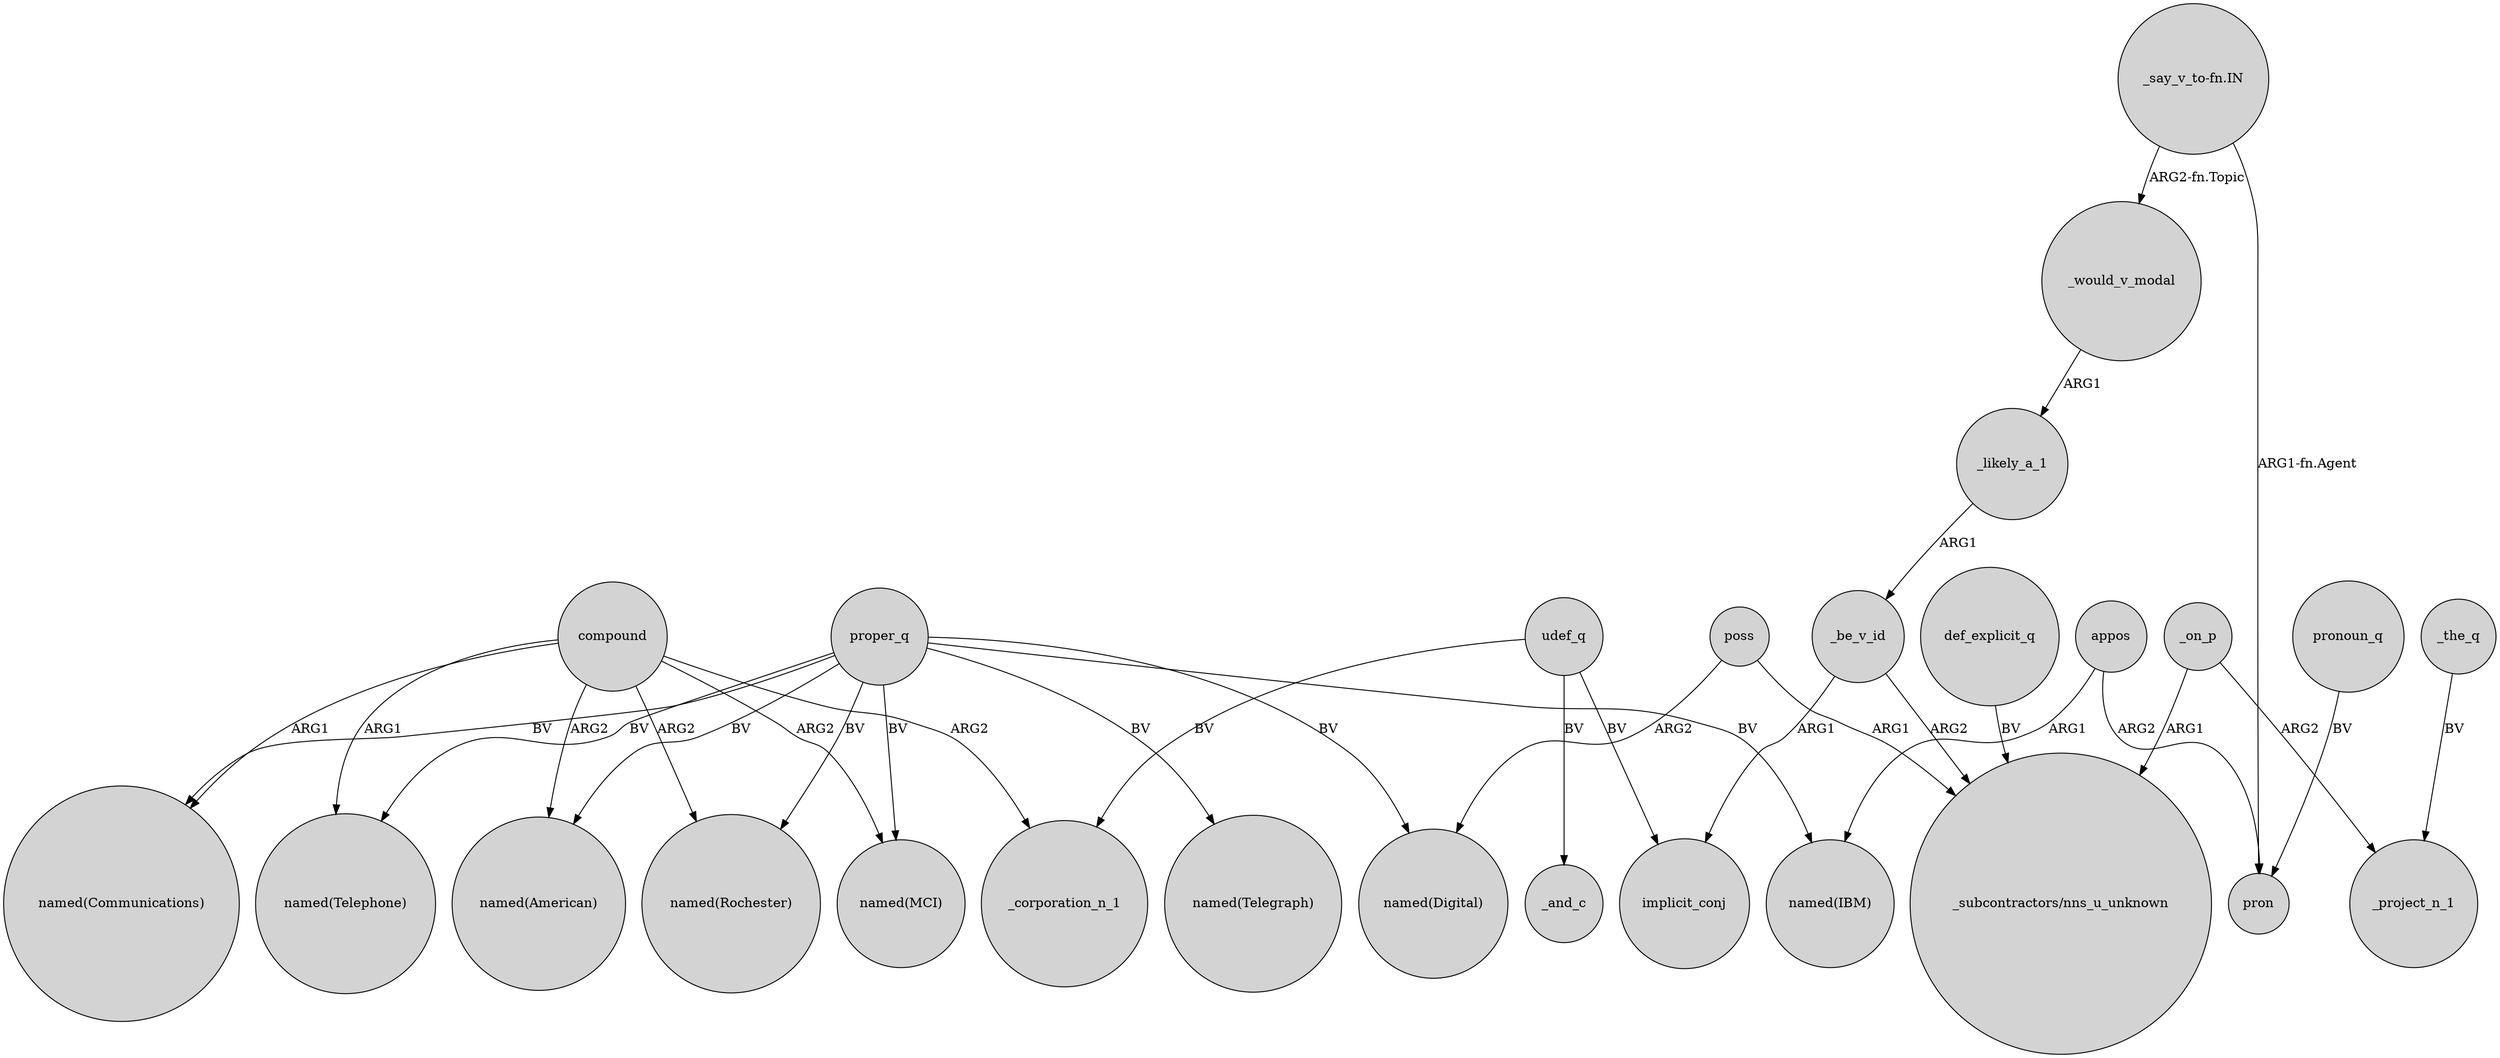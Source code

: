 digraph {
	node [shape=circle style=filled]
	"_say_v_to-fn.IN" -> _would_v_modal [label="ARG2-fn.Topic"]
	proper_q -> "named(Rochester)" [label=BV]
	appos -> pron [label=ARG2]
	proper_q -> "named(American)" [label=BV]
	poss -> "_subcontractors/nns_u_unknown" [label=ARG1]
	appos -> "named(IBM)" [label=ARG1]
	proper_q -> "named(Communications)" [label=BV]
	compound -> _corporation_n_1 [label=ARG2]
	poss -> "named(Digital)" [label=ARG2]
	_the_q -> _project_n_1 [label=BV]
	compound -> "named(Telephone)" [label=ARG1]
	proper_q -> "named(MCI)" [label=BV]
	proper_q -> "named(IBM)" [label=BV]
	proper_q -> "named(Telegraph)" [label=BV]
	def_explicit_q -> "_subcontractors/nns_u_unknown" [label=BV]
	udef_q -> implicit_conj [label=BV]
	compound -> "named(American)" [label=ARG2]
	_likely_a_1 -> _be_v_id [label=ARG1]
	compound -> "named(Communications)" [label=ARG1]
	_on_p -> "_subcontractors/nns_u_unknown" [label=ARG1]
	compound -> "named(Rochester)" [label=ARG2]
	udef_q -> _corporation_n_1 [label=BV]
	pronoun_q -> pron [label=BV]
	_be_v_id -> implicit_conj [label=ARG1]
	proper_q -> "named(Digital)" [label=BV]
	_on_p -> _project_n_1 [label=ARG2]
	proper_q -> "named(Telephone)" [label=BV]
	_be_v_id -> "_subcontractors/nns_u_unknown" [label=ARG2]
	"_say_v_to-fn.IN" -> pron [label="ARG1-fn.Agent"]
	compound -> "named(MCI)" [label=ARG2]
	_would_v_modal -> _likely_a_1 [label=ARG1]
	udef_q -> _and_c [label=BV]
}
